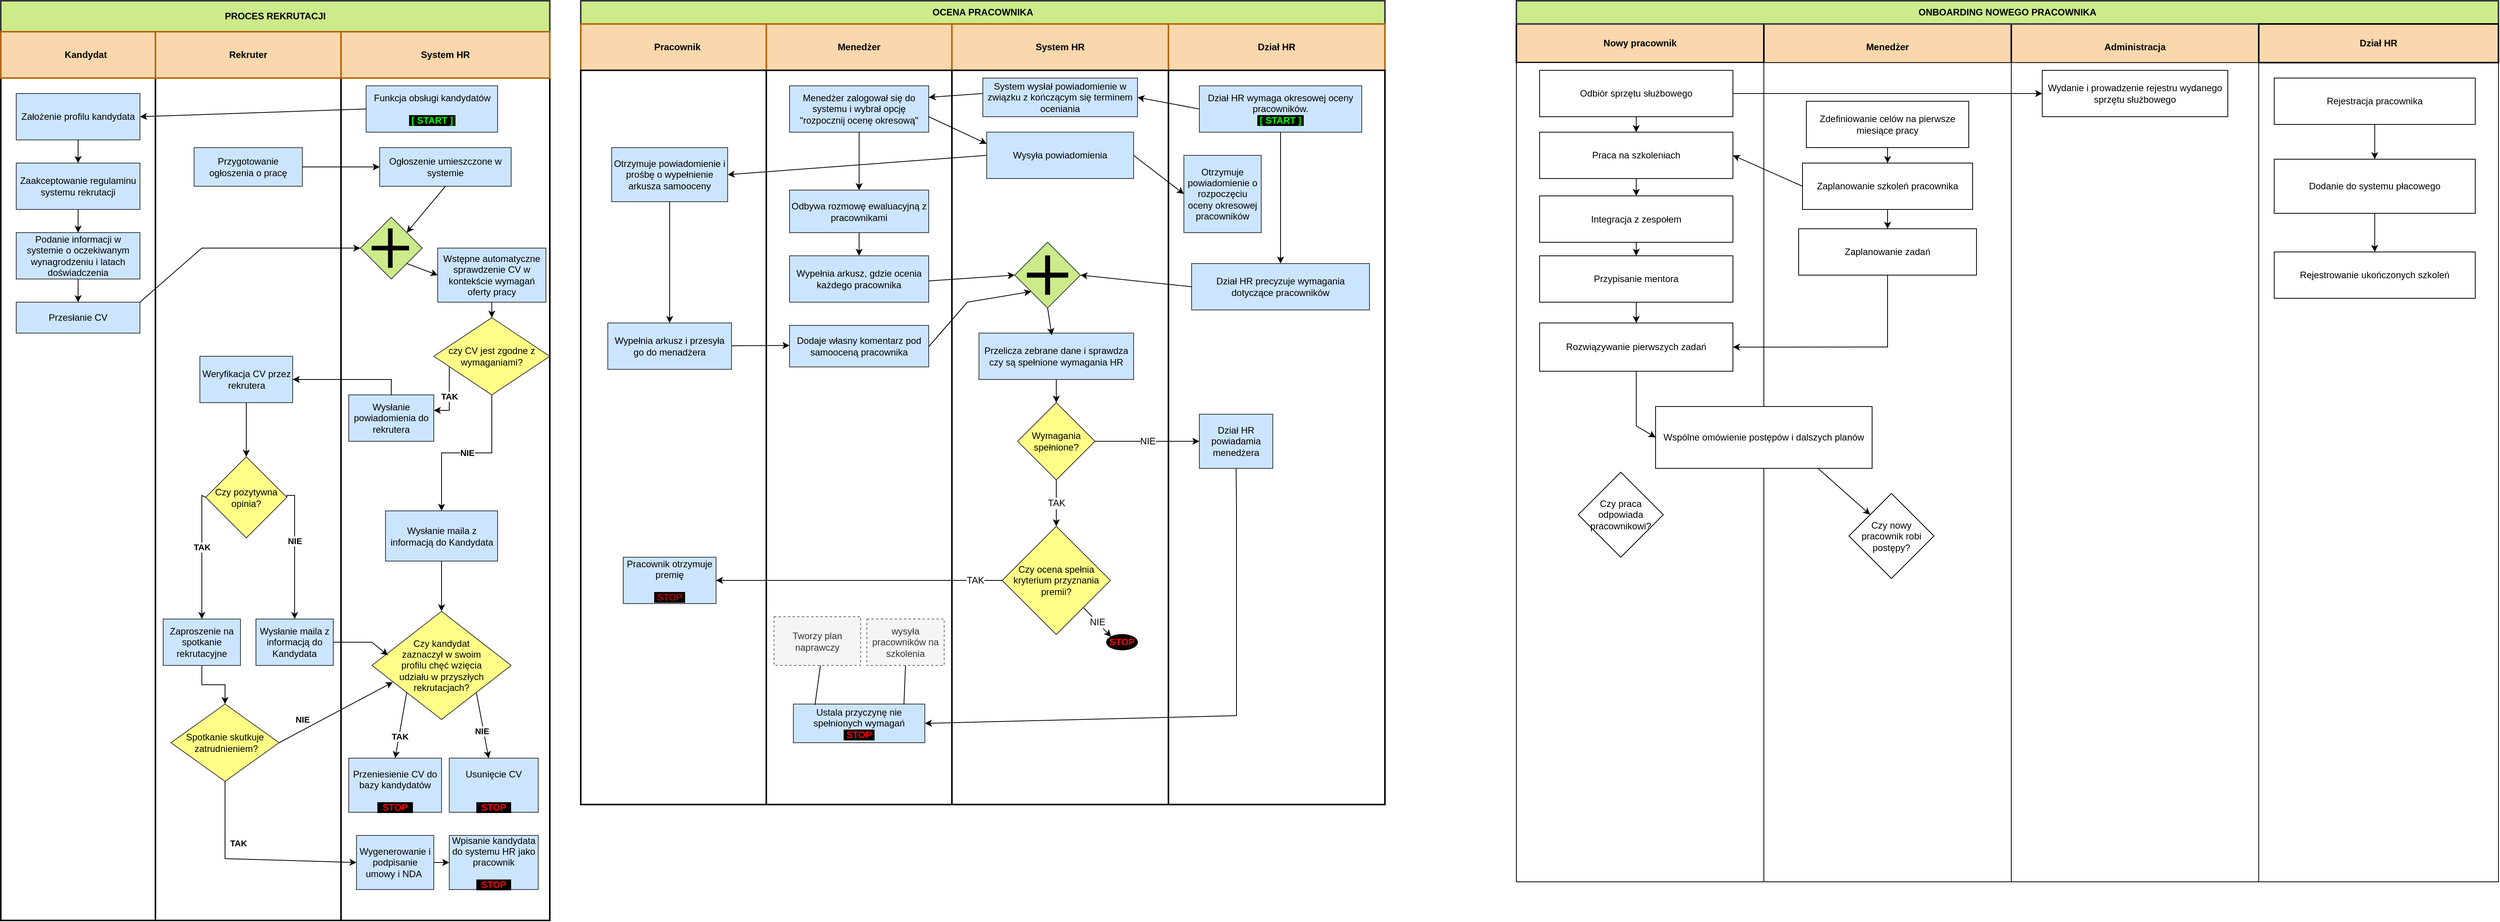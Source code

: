 <mxfile version="26.0.4">
  <diagram id="prtHgNgQTEPvFCAcTncT" name="Page-1">
    <mxGraphModel dx="1453" dy="813" grid="1" gridSize="10" guides="1" tooltips="1" connect="1" arrows="1" fold="1" page="1" pageScale="1" pageWidth="3300" pageHeight="2339" math="0" shadow="0">
      <root>
        <mxCell id="0" />
        <mxCell id="1" parent="0" />
        <mxCell id="icHruYLdTanhfY2WVvGW-3" value="" style="rounded=0;whiteSpace=wrap;html=1;strokeWidth=2;" vertex="1" parent="1">
          <mxGeometry x="40" y="100" width="200" height="1150" as="geometry" />
        </mxCell>
        <mxCell id="icHruYLdTanhfY2WVvGW-4" value="" style="rounded=0;whiteSpace=wrap;html=1;strokeWidth=2;" vertex="1" parent="1">
          <mxGeometry x="240" y="95" width="250" height="1155" as="geometry" />
        </mxCell>
        <mxCell id="icHruYLdTanhfY2WVvGW-5" value="" style="rounded=0;whiteSpace=wrap;html=1;fontStyle=1;fontSize=12;strokeWidth=2;" vertex="1" parent="1">
          <mxGeometry x="480" y="100" width="270" height="1150" as="geometry" />
        </mxCell>
        <mxCell id="icHruYLdTanhfY2WVvGW-6" value="PROCES REKRUTACJI" style="rounded=0;whiteSpace=wrap;html=1;align=center;fillColor=#cdeb8b;strokeColor=#36393d;fontStyle=1;strokeWidth=2;" vertex="1" parent="1">
          <mxGeometry x="40" y="60" width="710" height="40" as="geometry" />
        </mxCell>
        <mxCell id="icHruYLdTanhfY2WVvGW-7" value="Kandydat" style="rounded=0;whiteSpace=wrap;html=1;fillColor=#fad7ac;strokeColor=#b46504;fontStyle=1;strokeWidth=2;" vertex="1" parent="1">
          <mxGeometry x="40" y="100" width="220" height="60" as="geometry" />
        </mxCell>
        <mxCell id="icHruYLdTanhfY2WVvGW-8" value="Rekruter" style="rounded=0;whiteSpace=wrap;html=1;fillColor=#fad7ac;strokeColor=#b46504;fontStyle=1;strokeWidth=2;" vertex="1" parent="1">
          <mxGeometry x="240" y="100" width="240" height="60" as="geometry" />
        </mxCell>
        <mxCell id="icHruYLdTanhfY2WVvGW-9" value="System HR" style="rounded=0;whiteSpace=wrap;html=1;fillColor=#fad7ac;strokeColor=#b46504;fontStyle=1;strokeWidth=2;" vertex="1" parent="1">
          <mxGeometry x="480" y="100" width="270" height="60" as="geometry" />
        </mxCell>
        <mxCell id="icHruYLdTanhfY2WVvGW-13" value="Przesłanie CV" style="rounded=0;whiteSpace=wrap;html=1;fillColor=#cce5ff;strokeColor=#36393d;" vertex="1" parent="1">
          <mxGeometry x="60" y="450" width="160" height="40" as="geometry" />
        </mxCell>
        <mxCell id="icHruYLdTanhfY2WVvGW-14" value="Przygotowanie ogłoszenia o pracę" style="rounded=0;whiteSpace=wrap;html=1;fillColor=#cce5ff;strokeColor=#36393d;" vertex="1" parent="1">
          <mxGeometry x="290" y="250" width="140" height="50" as="geometry" />
        </mxCell>
        <mxCell id="icHruYLdTanhfY2WVvGW-25" value="" style="edgeStyle=orthogonalEdgeStyle;rounded=0;orthogonalLoop=1;jettySize=auto;html=1;" edge="1" parent="1" source="icHruYLdTanhfY2WVvGW-15" target="icHruYLdTanhfY2WVvGW-24">
          <mxGeometry relative="1" as="geometry" />
        </mxCell>
        <mxCell id="icHruYLdTanhfY2WVvGW-15" value="Wstępne automatyczne sprawdzenie CV w kontekście wymagań oferty pracy" style="rounded=0;whiteSpace=wrap;html=1;fillColor=#cce5ff;strokeColor=#36393d;" vertex="1" parent="1">
          <mxGeometry x="605" y="380" width="140" height="70" as="geometry" />
        </mxCell>
        <mxCell id="icHruYLdTanhfY2WVvGW-16" value="Ogłoszenie umieszczone w systemie" style="rounded=0;whiteSpace=wrap;html=1;fillColor=#cce5ff;strokeColor=#36393d;" vertex="1" parent="1">
          <mxGeometry x="530" y="250" width="170" height="50" as="geometry" />
        </mxCell>
        <mxCell id="icHruYLdTanhfY2WVvGW-42" value="NIE" style="edgeStyle=orthogonalEdgeStyle;rounded=0;orthogonalLoop=1;jettySize=auto;html=1;fontStyle=1" edge="1" parent="1" source="icHruYLdTanhfY2WVvGW-24" target="icHruYLdTanhfY2WVvGW-41">
          <mxGeometry relative="1" as="geometry" />
        </mxCell>
        <mxCell id="icHruYLdTanhfY2WVvGW-77" value="TAK" style="edgeStyle=orthogonalEdgeStyle;rounded=0;orthogonalLoop=1;jettySize=auto;html=1;fontStyle=1" edge="1" parent="1" source="icHruYLdTanhfY2WVvGW-24" target="icHruYLdTanhfY2WVvGW-76">
          <mxGeometry relative="1" as="geometry">
            <Array as="points">
              <mxPoint x="620" y="525" />
              <mxPoint x="620" y="590" />
            </Array>
          </mxGeometry>
        </mxCell>
        <mxCell id="icHruYLdTanhfY2WVvGW-24" value="czy CV jest zgodne z wymaganiami?" style="rhombus;whiteSpace=wrap;html=1;fillColor=#ffff88;strokeColor=#36393d;" vertex="1" parent="1">
          <mxGeometry x="600" y="470" width="150" height="100" as="geometry" />
        </mxCell>
        <mxCell id="icHruYLdTanhfY2WVvGW-128" value="" style="edgeStyle=orthogonalEdgeStyle;rounded=0;orthogonalLoop=1;jettySize=auto;html=1;" edge="1" parent="1" source="icHruYLdTanhfY2WVvGW-37" target="icHruYLdTanhfY2WVvGW-43">
          <mxGeometry relative="1" as="geometry" />
        </mxCell>
        <mxCell id="icHruYLdTanhfY2WVvGW-37" value="Weryfikacja CV przez rekrutera" style="rounded=0;whiteSpace=wrap;html=1;fillColor=#cce5ff;strokeColor=#36393d;" vertex="1" parent="1">
          <mxGeometry x="297.5" y="520" width="120" height="60" as="geometry" />
        </mxCell>
        <mxCell id="icHruYLdTanhfY2WVvGW-91" value="" style="edgeStyle=orthogonalEdgeStyle;rounded=0;orthogonalLoop=1;jettySize=auto;html=1;" edge="1" parent="1" source="icHruYLdTanhfY2WVvGW-41" target="icHruYLdTanhfY2WVvGW-80">
          <mxGeometry relative="1" as="geometry" />
        </mxCell>
        <mxCell id="icHruYLdTanhfY2WVvGW-41" value="&lt;div&gt;&lt;span style=&quot;background-color: transparent; color: light-dark(rgb(0, 0, 0), rgb(255, 255, 255));&quot;&gt;Wysłanie maila&amp;nbsp;&lt;/span&gt;&lt;span style=&quot;background-color: transparent; color: light-dark(rgb(0, 0, 0), rgb(255, 255, 255));&quot;&gt;z informacją&amp;nbsp;&lt;/span&gt;&lt;span style=&quot;background-color: transparent; color: light-dark(rgb(0, 0, 0), rgb(255, 255, 255));&quot;&gt;do Kandydata&lt;/span&gt;&lt;/div&gt;" style="whiteSpace=wrap;html=1;fillColor=#cce5ff;strokeColor=#36393d;" vertex="1" parent="1">
          <mxGeometry x="537.5" y="720" width="145" height="65" as="geometry" />
        </mxCell>
        <mxCell id="icHruYLdTanhfY2WVvGW-47" value="NIE" style="edgeStyle=orthogonalEdgeStyle;rounded=0;orthogonalLoop=1;jettySize=auto;html=1;entryX=0.5;entryY=0;entryDx=0;entryDy=0;exitX=1;exitY=0.5;exitDx=0;exitDy=0;fontStyle=1" edge="1" parent="1" source="icHruYLdTanhfY2WVvGW-43" target="icHruYLdTanhfY2WVvGW-45">
          <mxGeometry x="-0.174" relative="1" as="geometry">
            <mxPoint x="410" y="550.075" as="sourcePoint" />
            <mxPoint x="445" y="772.53" as="targetPoint" />
            <Array as="points">
              <mxPoint x="410" y="700" />
              <mxPoint x="420" y="700" />
            </Array>
            <mxPoint as="offset" />
          </mxGeometry>
        </mxCell>
        <mxCell id="icHruYLdTanhfY2WVvGW-43" value="Czy pozytywna opinia?" style="rhombus;whiteSpace=wrap;html=1;rounded=0;fillColor=#ffff88;strokeColor=#36393d;" vertex="1" parent="1">
          <mxGeometry x="305" y="650" width="105" height="105" as="geometry" />
        </mxCell>
        <mxCell id="icHruYLdTanhfY2WVvGW-45" value="Wysłanie maila z informacją do Kandydata" style="whiteSpace=wrap;html=1;rounded=0;fillColor=#cce5ff;strokeColor=#36393d;" vertex="1" parent="1">
          <mxGeometry x="370" y="860" width="100" height="60" as="geometry" />
        </mxCell>
        <mxCell id="icHruYLdTanhfY2WVvGW-194" value="" style="edgeStyle=orthogonalEdgeStyle;rounded=0;orthogonalLoop=1;jettySize=auto;html=1;" edge="1" parent="1" source="icHruYLdTanhfY2WVvGW-51" target="icHruYLdTanhfY2WVvGW-193">
          <mxGeometry relative="1" as="geometry" />
        </mxCell>
        <mxCell id="icHruYLdTanhfY2WVvGW-51" value="Zaproszenie na spotkanie rekrutacyjne" style="rounded=0;whiteSpace=wrap;html=1;fillColor=#cce5ff;strokeColor=#36393d;" vertex="1" parent="1">
          <mxGeometry x="250" y="860" width="100" height="60" as="geometry" />
        </mxCell>
        <mxCell id="icHruYLdTanhfY2WVvGW-55" value="TAK" style="endArrow=classic;html=1;rounded=0;exitX=0;exitY=0.5;exitDx=0;exitDy=0;entryX=0.5;entryY=0;entryDx=0;entryDy=0;fontStyle=1" edge="1" parent="1" source="icHruYLdTanhfY2WVvGW-43" target="icHruYLdTanhfY2WVvGW-51">
          <mxGeometry x="-0.116" width="50" height="50" relative="1" as="geometry">
            <mxPoint x="260" y="690" as="sourcePoint" />
            <mxPoint x="310" y="640" as="targetPoint" />
            <Array as="points">
              <mxPoint x="300" y="700" />
            </Array>
            <mxPoint as="offset" />
          </mxGeometry>
        </mxCell>
        <mxCell id="icHruYLdTanhfY2WVvGW-68" value="" style="edgeStyle=orthogonalEdgeStyle;rounded=0;orthogonalLoop=1;jettySize=auto;html=1;" edge="1" parent="1" source="icHruYLdTanhfY2WVvGW-56" target="icHruYLdTanhfY2WVvGW-58">
          <mxGeometry relative="1" as="geometry" />
        </mxCell>
        <mxCell id="icHruYLdTanhfY2WVvGW-56" value="Zaakceptowanie regulaminu systemu rekrutacji" style="rounded=0;whiteSpace=wrap;html=1;fillColor=#cce5ff;strokeColor=#36393d;" vertex="1" parent="1">
          <mxGeometry x="60" y="270" width="160" height="60" as="geometry" />
        </mxCell>
        <mxCell id="icHruYLdTanhfY2WVvGW-69" value="" style="edgeStyle=orthogonalEdgeStyle;rounded=0;orthogonalLoop=1;jettySize=auto;html=1;" edge="1" parent="1" source="icHruYLdTanhfY2WVvGW-58" target="icHruYLdTanhfY2WVvGW-13">
          <mxGeometry relative="1" as="geometry" />
        </mxCell>
        <mxCell id="icHruYLdTanhfY2WVvGW-58" value="Podanie informacji w systemie o oczekiwanym wynagrodzeniu i latach doświadczenia" style="rounded=0;whiteSpace=wrap;html=1;fillColor=#cce5ff;strokeColor=#36393d;" vertex="1" parent="1">
          <mxGeometry x="60" y="360" width="160" height="60" as="geometry" />
        </mxCell>
        <mxCell id="icHruYLdTanhfY2WVvGW-59" value="Założenie profilu kandydata" style="rounded=0;whiteSpace=wrap;html=1;fillColor=#cce5ff;strokeColor=#36393d;" vertex="1" parent="1">
          <mxGeometry x="60" y="180" width="160" height="60" as="geometry" />
        </mxCell>
        <mxCell id="icHruYLdTanhfY2WVvGW-60" value="Funkcja obsługi kandydatów&lt;br&gt;&lt;br&gt;&lt;font style=&quot;color: rgb(0, 255, 0); background-color: rgb(0, 0, 0);&quot;&gt;&lt;b&gt;&amp;nbsp;[ START ]&amp;nbsp;&lt;/b&gt;&lt;/font&gt;" style="rounded=0;whiteSpace=wrap;html=1;fillColor=#cce5ff;strokeColor=#36393d;" vertex="1" parent="1">
          <mxGeometry x="512.5" y="170" width="170" height="60" as="geometry" />
        </mxCell>
        <mxCell id="icHruYLdTanhfY2WVvGW-63" value="" style="endArrow=classic;html=1;rounded=0;entryX=1;entryY=0.5;entryDx=0;entryDy=0;exitX=0;exitY=0.5;exitDx=0;exitDy=0;" edge="1" parent="1" source="icHruYLdTanhfY2WVvGW-60" target="icHruYLdTanhfY2WVvGW-59">
          <mxGeometry width="50" height="50" relative="1" as="geometry">
            <mxPoint x="520" y="210" as="sourcePoint" />
            <mxPoint x="580" y="160" as="targetPoint" />
          </mxGeometry>
        </mxCell>
        <mxCell id="icHruYLdTanhfY2WVvGW-65" value="" style="endArrow=classic;html=1;rounded=0;entryX=0.5;entryY=0;entryDx=0;entryDy=0;exitX=0.5;exitY=1;exitDx=0;exitDy=0;" edge="1" parent="1" source="icHruYLdTanhfY2WVvGW-59" target="icHruYLdTanhfY2WVvGW-56">
          <mxGeometry width="50" height="50" relative="1" as="geometry">
            <mxPoint x="160" y="240" as="sourcePoint" />
            <mxPoint x="210" y="190" as="targetPoint" />
          </mxGeometry>
        </mxCell>
        <mxCell id="icHruYLdTanhfY2WVvGW-74" value="" style="endArrow=classic;html=1;rounded=0;entryX=0;entryY=0.5;entryDx=0;entryDy=0;exitX=1;exitY=0.5;exitDx=0;exitDy=0;" edge="1" parent="1" source="icHruYLdTanhfY2WVvGW-14" target="icHruYLdTanhfY2WVvGW-16">
          <mxGeometry width="50" height="50" relative="1" as="geometry">
            <mxPoint x="430" y="290" as="sourcePoint" />
            <mxPoint x="480" y="240" as="targetPoint" />
          </mxGeometry>
        </mxCell>
        <mxCell id="icHruYLdTanhfY2WVvGW-76" value="Wysłanie powiadomienia do rekrutera" style="rounded=0;whiteSpace=wrap;html=1;fillColor=#cce5ff;strokeColor=#36393d;" vertex="1" parent="1">
          <mxGeometry x="490" y="570" width="110" height="60" as="geometry" />
        </mxCell>
        <mxCell id="icHruYLdTanhfY2WVvGW-78" value="" style="endArrow=classic;html=1;rounded=0;entryX=1;entryY=0.5;entryDx=0;entryDy=0;exitX=0.5;exitY=0;exitDx=0;exitDy=0;" edge="1" parent="1" source="icHruYLdTanhfY2WVvGW-76" target="icHruYLdTanhfY2WVvGW-37">
          <mxGeometry width="50" height="50" relative="1" as="geometry">
            <mxPoint x="540" y="542.5" as="sourcePoint" />
            <mxPoint x="590" y="492.5" as="targetPoint" />
            <Array as="points">
              <mxPoint x="545" y="550" />
            </Array>
          </mxGeometry>
        </mxCell>
        <mxCell id="icHruYLdTanhfY2WVvGW-80" value="Czy kandydat &lt;br&gt;zaznaczył w swoim &lt;br&gt;profilu chęć wzięcia &lt;br&gt;udziału w przyszłych rekrutacjach?" style="rhombus;whiteSpace=wrap;html=1;fillColor=#ffff88;strokeColor=#36393d;" vertex="1" parent="1">
          <mxGeometry x="520" y="850" width="180" height="140" as="geometry" />
        </mxCell>
        <mxCell id="icHruYLdTanhfY2WVvGW-92" value="&lt;div&gt;&lt;br&gt;&lt;/div&gt;Usunięcie CV&lt;br&gt;&lt;br&gt;&lt;br&gt;&lt;span style=&quot;background-color: rgb(0, 0, 0);&quot;&gt;&lt;font style=&quot;color: rgb(255, 0, 0);&quot;&gt;&lt;b&gt;&amp;nbsp;&amp;nbsp;&lt;font&gt;STOP&amp;nbsp;&lt;/font&gt;&amp;nbsp;&lt;/b&gt;&lt;/font&gt;&lt;/span&gt;" style="rounded=0;whiteSpace=wrap;html=1;fillColor=#cce5ff;strokeColor=#36393d;" vertex="1" parent="1">
          <mxGeometry x="620" y="1040" width="115" height="70" as="geometry" />
        </mxCell>
        <mxCell id="icHruYLdTanhfY2WVvGW-93" value="&lt;br&gt;Przeniesienie CV do bazy kandydatów&lt;br&gt;&lt;br&gt;&lt;span style=&quot;background-color: rgb(0, 0, 0);&quot;&gt;&lt;font style=&quot;color: rgb(255, 0, 0);&quot;&gt;&lt;b&gt;&amp;nbsp;&amp;nbsp;&lt;/b&gt;&lt;font style=&quot;color: rgb(255, 0, 0);&quot;&gt;&lt;b&gt;STOP&amp;nbsp;&amp;nbsp;&lt;/b&gt;&lt;/font&gt;&lt;/font&gt;&lt;/span&gt;" style="rounded=0;whiteSpace=wrap;html=1;fillColor=#cce5ff;strokeColor=#36393d;" vertex="1" parent="1">
          <mxGeometry x="490" y="1040" width="120" height="70" as="geometry" />
        </mxCell>
        <mxCell id="icHruYLdTanhfY2WVvGW-96" value="" style="endArrow=classic;html=1;rounded=0;entryX=0.5;entryY=0;entryDx=0;entryDy=0;exitX=0;exitY=1;exitDx=0;exitDy=0;" edge="1" parent="1" source="icHruYLdTanhfY2WVvGW-80" target="icHruYLdTanhfY2WVvGW-93">
          <mxGeometry width="50" height="50" relative="1" as="geometry">
            <mxPoint x="560" y="840" as="sourcePoint" />
            <mxPoint x="610" y="790" as="targetPoint" />
            <Array as="points" />
          </mxGeometry>
        </mxCell>
        <mxCell id="icHruYLdTanhfY2WVvGW-99" value="TAK" style="edgeLabel;html=1;align=center;verticalAlign=middle;resizable=0;points=[];fontStyle=1" vertex="1" connectable="0" parent="icHruYLdTanhfY2WVvGW-96">
          <mxGeometry x="0.317" y="1" relative="1" as="geometry">
            <mxPoint as="offset" />
          </mxGeometry>
        </mxCell>
        <mxCell id="icHruYLdTanhfY2WVvGW-97" value="" style="endArrow=classic;html=1;rounded=0;exitX=1;exitY=1;exitDx=0;exitDy=0;" edge="1" parent="1" source="icHruYLdTanhfY2WVvGW-80" target="icHruYLdTanhfY2WVvGW-92">
          <mxGeometry width="50" height="50" relative="1" as="geometry">
            <mxPoint x="630" y="940" as="sourcePoint" />
            <mxPoint x="680" y="890" as="targetPoint" />
          </mxGeometry>
        </mxCell>
        <mxCell id="icHruYLdTanhfY2WVvGW-98" value="NIE" style="edgeLabel;html=1;align=center;verticalAlign=middle;resizable=0;points=[];fontStyle=1" vertex="1" connectable="0" parent="icHruYLdTanhfY2WVvGW-97">
          <mxGeometry x="-0.04" y="-1" relative="1" as="geometry">
            <mxPoint y="9" as="offset" />
          </mxGeometry>
        </mxCell>
        <mxCell id="icHruYLdTanhfY2WVvGW-101" value="" style="rhombus;whiteSpace=wrap;html=1;fillColor=#cdeb8b;strokeColor=#36393d;" vertex="1" parent="1">
          <mxGeometry x="505" y="340" width="80" height="80" as="geometry" />
        </mxCell>
        <mxCell id="icHruYLdTanhfY2WVvGW-102" value="" style="shape=cross;whiteSpace=wrap;html=1;shadow=0;gradientColor=none;fillColor=#000000;size=0.104;" vertex="1" parent="1">
          <mxGeometry x="520" y="355" width="47.5" height="50" as="geometry" />
        </mxCell>
        <mxCell id="icHruYLdTanhfY2WVvGW-105" value="" style="endArrow=classic;html=1;rounded=0;entryX=0;entryY=0.5;entryDx=0;entryDy=0;" edge="1" parent="1" target="icHruYLdTanhfY2WVvGW-101">
          <mxGeometry width="50" height="50" relative="1" as="geometry">
            <mxPoint x="220" y="450" as="sourcePoint" />
            <mxPoint x="270" y="400" as="targetPoint" />
            <Array as="points">
              <mxPoint x="300" y="380" />
            </Array>
          </mxGeometry>
        </mxCell>
        <mxCell id="icHruYLdTanhfY2WVvGW-106" value="" style="endArrow=classic;html=1;rounded=0;entryX=1;entryY=0;entryDx=0;entryDy=0;exitX=0.5;exitY=1;exitDx=0;exitDy=0;" edge="1" parent="1" source="icHruYLdTanhfY2WVvGW-16" target="icHruYLdTanhfY2WVvGW-101">
          <mxGeometry width="50" height="50" relative="1" as="geometry">
            <mxPoint x="600" y="310" as="sourcePoint" />
            <mxPoint x="650" y="260" as="targetPoint" />
          </mxGeometry>
        </mxCell>
        <mxCell id="icHruYLdTanhfY2WVvGW-108" value="" style="endArrow=classic;html=1;rounded=0;entryX=0;entryY=0.5;entryDx=0;entryDy=0;exitX=1;exitY=1;exitDx=0;exitDy=0;" edge="1" parent="1" source="icHruYLdTanhfY2WVvGW-101" target="icHruYLdTanhfY2WVvGW-15">
          <mxGeometry width="50" height="50" relative="1" as="geometry">
            <mxPoint x="555" y="395" as="sourcePoint" />
            <mxPoint x="605" y="345" as="targetPoint" />
          </mxGeometry>
        </mxCell>
        <mxCell id="icHruYLdTanhfY2WVvGW-129" value="" style="endArrow=classic;html=1;rounded=0;entryX=0.115;entryY=0.407;entryDx=0;entryDy=0;entryPerimeter=0;" edge="1" parent="1" target="icHruYLdTanhfY2WVvGW-80">
          <mxGeometry width="50" height="50" relative="1" as="geometry">
            <mxPoint x="470" y="890" as="sourcePoint" />
            <mxPoint x="520" y="840" as="targetPoint" />
            <Array as="points">
              <mxPoint x="520" y="890" />
            </Array>
          </mxGeometry>
        </mxCell>
        <mxCell id="icHruYLdTanhfY2WVvGW-130" value="OCENA PRACOWNIKA" style="rounded=0;whiteSpace=wrap;html=1;fillColor=#cdeb8b;strokeColor=#36393d;fontStyle=1;strokeWidth=2;" vertex="1" parent="1">
          <mxGeometry x="790" y="60" width="1040" height="30" as="geometry" />
        </mxCell>
        <mxCell id="icHruYLdTanhfY2WVvGW-131" value="Pracownik" style="rounded=0;whiteSpace=wrap;html=1;fillColor=#fad7ac;strokeColor=#b46504;fontStyle=1;strokeWidth=2;" vertex="1" parent="1">
          <mxGeometry x="790" y="90" width="250" height="60" as="geometry" />
        </mxCell>
        <mxCell id="icHruYLdTanhfY2WVvGW-132" value="Menedżer" style="rounded=0;whiteSpace=wrap;html=1;fillColor=#fad7ac;strokeColor=#b46504;fontStyle=1;strokeWidth=2;" vertex="1" parent="1">
          <mxGeometry x="1030" y="90" width="240" height="60" as="geometry" />
        </mxCell>
        <mxCell id="icHruYLdTanhfY2WVvGW-133" value="System HR" style="rounded=0;whiteSpace=wrap;html=1;fillColor=#fad7ac;strokeColor=#b46504;fontStyle=1;strokeWidth=2;" vertex="1" parent="1">
          <mxGeometry x="1270" y="90" width="280" height="60" as="geometry" />
        </mxCell>
        <mxCell id="icHruYLdTanhfY2WVvGW-135" value="Dział HR" style="rounded=0;whiteSpace=wrap;html=1;fillColor=#fad7ac;strokeColor=#b46504;fontStyle=1;strokeWidth=2;" vertex="1" parent="1">
          <mxGeometry x="1550" y="90" width="280" height="60" as="geometry" />
        </mxCell>
        <mxCell id="icHruYLdTanhfY2WVvGW-136" value="" style="rounded=0;whiteSpace=wrap;html=1;strokeWidth=2;" vertex="1" parent="1">
          <mxGeometry x="790" y="150" width="240" height="950" as="geometry" />
        </mxCell>
        <mxCell id="icHruYLdTanhfY2WVvGW-137" value="" style="rounded=0;whiteSpace=wrap;html=1;strokeWidth=2;" vertex="1" parent="1">
          <mxGeometry x="1030" y="150" width="240" height="950" as="geometry" />
        </mxCell>
        <mxCell id="icHruYLdTanhfY2WVvGW-138" value="" style="rounded=0;whiteSpace=wrap;html=1;strokeWidth=2;" vertex="1" parent="1">
          <mxGeometry x="1270" y="150" width="280" height="950" as="geometry" />
        </mxCell>
        <mxCell id="icHruYLdTanhfY2WVvGW-140" value="" style="rounded=0;whiteSpace=wrap;html=1;strokeWidth=2;" vertex="1" parent="1">
          <mxGeometry x="1550" y="150" width="280" height="950" as="geometry" />
        </mxCell>
        <mxCell id="icHruYLdTanhfY2WVvGW-180" value="" style="edgeStyle=orthogonalEdgeStyle;rounded=0;orthogonalLoop=1;jettySize=auto;html=1;" edge="1" parent="1" source="icHruYLdTanhfY2WVvGW-142" target="icHruYLdTanhfY2WVvGW-179">
          <mxGeometry relative="1" as="geometry" />
        </mxCell>
        <mxCell id="icHruYLdTanhfY2WVvGW-142" value="Menedżer zalogował się do systemu i wybrał opcję &quot;rozpocznij ocenę okresową&quot;" style="rounded=0;whiteSpace=wrap;html=1;fillColor=#cce5ff;strokeColor=#36393d;" vertex="1" parent="1">
          <mxGeometry x="1060" y="170" width="180" height="60" as="geometry" />
        </mxCell>
        <mxCell id="icHruYLdTanhfY2WVvGW-143" value="Wysyła powiadomienia" style="rounded=0;whiteSpace=wrap;html=1;fillColor=#cce5ff;strokeColor=#36393d;" vertex="1" parent="1">
          <mxGeometry x="1315" y="230" width="190" height="60" as="geometry" />
        </mxCell>
        <mxCell id="icHruYLdTanhfY2WVvGW-144" value="" style="endArrow=classic;html=1;rounded=0;entryX=0;entryY=0.25;entryDx=0;entryDy=0;exitX=1;exitY=0.5;exitDx=0;exitDy=0;" edge="1" parent="1" target="icHruYLdTanhfY2WVvGW-143">
          <mxGeometry width="50" height="50" relative="1" as="geometry">
            <mxPoint x="1240" y="210" as="sourcePoint" />
            <mxPoint x="1315" y="260" as="targetPoint" />
          </mxGeometry>
        </mxCell>
        <mxCell id="icHruYLdTanhfY2WVvGW-154" value="" style="edgeStyle=orthogonalEdgeStyle;rounded=0;orthogonalLoop=1;jettySize=auto;html=1;" edge="1" parent="1" source="icHruYLdTanhfY2WVvGW-146" target="icHruYLdTanhfY2WVvGW-153">
          <mxGeometry relative="1" as="geometry" />
        </mxCell>
        <mxCell id="icHruYLdTanhfY2WVvGW-146" value="Otrzymuje powiadomienie i prośbę o wypełnienie arkusza samooceny" style="rounded=0;whiteSpace=wrap;html=1;fillColor=#cce5ff;strokeColor=#36393d;" vertex="1" parent="1">
          <mxGeometry x="830" y="250" width="150" height="70" as="geometry" />
        </mxCell>
        <mxCell id="icHruYLdTanhfY2WVvGW-147" value="Dział HR wymaga okresowej oceny pracowników.&lt;br&gt;&lt;div&gt;&lt;b style=&quot;color: rgb(0, 255, 0); background-color: rgb(0, 0, 0);&quot;&gt;&amp;nbsp;[ START ]&amp;nbsp;&lt;/b&gt;&lt;/div&gt;" style="rounded=0;whiteSpace=wrap;html=1;fillColor=#cce5ff;strokeColor=#36393d;" vertex="1" parent="1">
          <mxGeometry x="1590" y="170" width="210" height="60" as="geometry" />
        </mxCell>
        <mxCell id="icHruYLdTanhfY2WVvGW-150" value="" style="endArrow=classic;html=1;rounded=0;entryX=0;entryY=0.5;entryDx=0;entryDy=0;exitX=1;exitY=0.5;exitDx=0;exitDy=0;" edge="1" parent="1" source="icHruYLdTanhfY2WVvGW-143" target="icHruYLdTanhfY2WVvGW-151">
          <mxGeometry width="50" height="50" relative="1" as="geometry">
            <mxPoint x="1505" y="260" as="sourcePoint" />
            <mxPoint x="1555" y="210" as="targetPoint" />
          </mxGeometry>
        </mxCell>
        <mxCell id="icHruYLdTanhfY2WVvGW-151" value="Otrzymuje powiadomienie o rozpoczęciu oceny okresowej pracowników" style="rounded=0;whiteSpace=wrap;html=1;fillColor=#cce5ff;strokeColor=#36393d;" vertex="1" parent="1">
          <mxGeometry x="1570" y="260" width="100" height="100" as="geometry" />
        </mxCell>
        <mxCell id="icHruYLdTanhfY2WVvGW-152" value="" style="endArrow=classic;html=1;rounded=0;entryX=1;entryY=0.5;entryDx=0;entryDy=0;" edge="1" parent="1" target="icHruYLdTanhfY2WVvGW-146">
          <mxGeometry width="50" height="50" relative="1" as="geometry">
            <mxPoint x="1315" y="260" as="sourcePoint" />
            <mxPoint x="1365" y="210" as="targetPoint" />
          </mxGeometry>
        </mxCell>
        <mxCell id="icHruYLdTanhfY2WVvGW-153" value="Wypełnia arkusz i przesyła go do menadżera" style="whiteSpace=wrap;html=1;rounded=0;fillColor=#cce5ff;strokeColor=#36393d;" vertex="1" parent="1">
          <mxGeometry x="825" y="476.88" width="160" height="60" as="geometry" />
        </mxCell>
        <mxCell id="icHruYLdTanhfY2WVvGW-187" value="" style="edgeStyle=orthogonalEdgeStyle;rounded=0;orthogonalLoop=1;jettySize=auto;html=1;" edge="1" parent="1" source="icHruYLdTanhfY2WVvGW-155" target="icHruYLdTanhfY2WVvGW-186">
          <mxGeometry relative="1" as="geometry" />
        </mxCell>
        <mxCell id="icHruYLdTanhfY2WVvGW-155" value="Przelicza zebrane dane i sprawdza czy są spełnione wymagania HR" style="rounded=0;whiteSpace=wrap;html=1;fillColor=#cce5ff;strokeColor=#36393d;" vertex="1" parent="1">
          <mxGeometry x="1305" y="490" width="200" height="60" as="geometry" />
        </mxCell>
        <mxCell id="icHruYLdTanhfY2WVvGW-157" value="Wypełnia arkusz, gdzie ocenia każdego pracownika" style="rounded=0;whiteSpace=wrap;html=1;fillColor=#cce5ff;strokeColor=#36393d;" vertex="1" parent="1">
          <mxGeometry x="1060" y="390" width="180" height="60" as="geometry" />
        </mxCell>
        <mxCell id="icHruYLdTanhfY2WVvGW-167" value="" style="endArrow=classic;html=1;rounded=0;entryX=0.5;entryY=0;entryDx=0;entryDy=0;exitX=0.5;exitY=1;exitDx=0;exitDy=0;" edge="1" parent="1" source="icHruYLdTanhfY2WVvGW-147" target="icHruYLdTanhfY2WVvGW-168">
          <mxGeometry width="50" height="50" relative="1" as="geometry">
            <mxPoint x="1690" y="230" as="sourcePoint" />
            <mxPoint x="1690" y="390" as="targetPoint" />
          </mxGeometry>
        </mxCell>
        <mxCell id="icHruYLdTanhfY2WVvGW-168" value="Dział HR precyzuje wymagania &lt;br&gt;dotyczące pracowników" style="rounded=0;whiteSpace=wrap;html=1;fillColor=#cce5ff;strokeColor=#36393d;" vertex="1" parent="1">
          <mxGeometry x="1580" y="400" width="230" height="60" as="geometry" />
        </mxCell>
        <mxCell id="icHruYLdTanhfY2WVvGW-171" value="Dodaje własny komentarz pod samooceną pracownika" style="rounded=0;whiteSpace=wrap;html=1;fillColor=#cce5ff;strokeColor=#36393d;" vertex="1" parent="1">
          <mxGeometry x="1060" y="480" width="180" height="53.76" as="geometry" />
        </mxCell>
        <mxCell id="icHruYLdTanhfY2WVvGW-172" value="" style="endArrow=classic;html=1;rounded=0;" edge="1" parent="1">
          <mxGeometry width="50" height="50" relative="1" as="geometry">
            <mxPoint x="985" y="506.35" as="sourcePoint" />
            <mxPoint x="1060" y="506" as="targetPoint" />
          </mxGeometry>
        </mxCell>
        <mxCell id="icHruYLdTanhfY2WVvGW-181" value="" style="edgeStyle=orthogonalEdgeStyle;rounded=0;orthogonalLoop=1;jettySize=auto;html=1;" edge="1" parent="1" source="icHruYLdTanhfY2WVvGW-179" target="icHruYLdTanhfY2WVvGW-157">
          <mxGeometry relative="1" as="geometry" />
        </mxCell>
        <mxCell id="icHruYLdTanhfY2WVvGW-179" value="Odbywa rozmowę ewaluacyjną z pracownikami" style="rounded=0;whiteSpace=wrap;html=1;fillColor=#cce5ff;strokeColor=#36393d;" vertex="1" parent="1">
          <mxGeometry x="1060" y="305" width="180" height="55" as="geometry" />
        </mxCell>
        <mxCell id="icHruYLdTanhfY2WVvGW-186" value="Wymagania spełnione?" style="rhombus;whiteSpace=wrap;html=1;rounded=0;fillColor=#ffff88;strokeColor=#36393d;" vertex="1" parent="1">
          <mxGeometry x="1355" y="580" width="100" height="100" as="geometry" />
        </mxCell>
        <mxCell id="icHruYLdTanhfY2WVvGW-188" value="Dział HR powiadamia menedżera" style="rounded=0;whiteSpace=wrap;html=1;fillColor=#cce5ff;strokeColor=#36393d;" vertex="1" parent="1">
          <mxGeometry x="1590" y="595" width="95" height="70" as="geometry" />
        </mxCell>
        <mxCell id="icHruYLdTanhfY2WVvGW-190" value="NIE" style="endArrow=classic;html=1;rounded=0;entryX=0;entryY=0.5;entryDx=0;entryDy=0;exitX=1;exitY=0.5;exitDx=0;exitDy=0;fontSize=12;" edge="1" parent="1" source="icHruYLdTanhfY2WVvGW-186" target="icHruYLdTanhfY2WVvGW-188">
          <mxGeometry width="50" height="50" relative="1" as="geometry">
            <mxPoint x="1455" y="610" as="sourcePoint" />
            <mxPoint x="1505" y="560" as="targetPoint" />
          </mxGeometry>
        </mxCell>
        <mxCell id="icHruYLdTanhfY2WVvGW-193" value="Spotkanie skutkuje&lt;br&gt;&amp;nbsp;zatrudnieniem?" style="rhombus;whiteSpace=wrap;html=1;rounded=0;fillColor=#ffff88;strokeColor=#36393d;" vertex="1" parent="1">
          <mxGeometry x="260" y="970" width="140" height="100" as="geometry" />
        </mxCell>
        <mxCell id="icHruYLdTanhfY2WVvGW-199" value="Wygenerowanie i podpisanie umowy i NDA&amp;nbsp;" style="whiteSpace=wrap;html=1;rounded=0;fillColor=#cce5ff;strokeColor=#36393d;" vertex="1" parent="1">
          <mxGeometry x="500" y="1140" width="100" height="70" as="geometry" />
        </mxCell>
        <mxCell id="icHruYLdTanhfY2WVvGW-202" value="" style="endArrow=classic;html=1;rounded=0;entryX=0;entryY=0.5;entryDx=0;entryDy=0;" edge="1" parent="1" target="icHruYLdTanhfY2WVvGW-199">
          <mxGeometry width="50" height="50" relative="1" as="geometry">
            <mxPoint x="330" y="1070" as="sourcePoint" />
            <mxPoint x="380" y="1020" as="targetPoint" />
            <Array as="points">
              <mxPoint x="330" y="1170" />
            </Array>
          </mxGeometry>
        </mxCell>
        <mxCell id="icHruYLdTanhfY2WVvGW-203" value="TAK" style="edgeLabel;html=1;align=center;verticalAlign=middle;resizable=0;points=[];fontStyle=1" vertex="1" connectable="0" parent="icHruYLdTanhfY2WVvGW-202">
          <mxGeometry x="0.248" y="2" relative="1" as="geometry">
            <mxPoint x="-52" y="-20" as="offset" />
          </mxGeometry>
        </mxCell>
        <mxCell id="icHruYLdTanhfY2WVvGW-205" value="" style="endArrow=classic;html=1;rounded=0;entryX=0.15;entryY=0.655;entryDx=0;entryDy=0;entryPerimeter=0;exitX=1;exitY=0.5;exitDx=0;exitDy=0;" edge="1" parent="1" source="icHruYLdTanhfY2WVvGW-193" target="icHruYLdTanhfY2WVvGW-80">
          <mxGeometry width="50" height="50" relative="1" as="geometry">
            <mxPoint x="377.86" y="1012.9" as="sourcePoint" />
            <mxPoint x="537.5" y="940.0" as="targetPoint" />
          </mxGeometry>
        </mxCell>
        <mxCell id="icHruYLdTanhfY2WVvGW-207" value="NIE" style="edgeLabel;html=1;align=center;verticalAlign=middle;resizable=0;points=[];fontStyle=1" vertex="1" connectable="0" parent="icHruYLdTanhfY2WVvGW-205">
          <mxGeometry x="-0.366" y="-1" relative="1" as="geometry">
            <mxPoint x="-17" y="-6" as="offset" />
          </mxGeometry>
        </mxCell>
        <mxCell id="icHruYLdTanhfY2WVvGW-209" value="" style="endArrow=classic;html=1;rounded=0;exitX=1;exitY=0.5;exitDx=0;exitDy=0;entryX=0;entryY=0.5;entryDx=0;entryDy=0;" edge="1" parent="1" source="icHruYLdTanhfY2WVvGW-199" target="icHruYLdTanhfY2WVvGW-210">
          <mxGeometry width="50" height="50" relative="1" as="geometry">
            <mxPoint x="620" y="1180" as="sourcePoint" />
            <mxPoint x="650" y="1180" as="targetPoint" />
          </mxGeometry>
        </mxCell>
        <mxCell id="icHruYLdTanhfY2WVvGW-210" value="Wpisanie kandydata do systemu HR jako pracownik&lt;br&gt;&lt;br&gt;&lt;font style=&quot;color: rgb(255, 0, 0); background-color: rgb(0, 0, 0);&quot;&gt;&amp;nbsp;&amp;nbsp;&lt;b&gt;STOP&amp;nbsp;&amp;nbsp;&lt;/b&gt;&lt;/font&gt;" style="rounded=0;whiteSpace=wrap;html=1;fillColor=#cce5ff;strokeColor=#36393d;" vertex="1" parent="1">
          <mxGeometry x="620" y="1140" width="115" height="70" as="geometry" />
        </mxCell>
        <mxCell id="icHruYLdTanhfY2WVvGW-215" value="" style="endArrow=classic;html=1;rounded=0;entryX=1;entryY=0.5;entryDx=0;entryDy=0;exitX=0.5;exitY=1;exitDx=0;exitDy=0;" edge="1" parent="1" source="icHruYLdTanhfY2WVvGW-188" target="icHruYLdTanhfY2WVvGW-213">
          <mxGeometry width="50" height="50" relative="1" as="geometry">
            <mxPoint x="1630" y="660" as="sourcePoint" />
            <mxPoint x="1680" y="595" as="targetPoint" />
            <Array as="points">
              <mxPoint x="1638" y="710" />
              <mxPoint x="1638" y="985" />
            </Array>
          </mxGeometry>
        </mxCell>
        <mxCell id="icHruYLdTanhfY2WVvGW-216" value="" style="rhombus;whiteSpace=wrap;html=1;fillColor=#cdeb8b;strokeColor=#36393d;" vertex="1" parent="1">
          <mxGeometry x="1351.25" y="372.5" width="85" height="85" as="geometry" />
        </mxCell>
        <mxCell id="icHruYLdTanhfY2WVvGW-217" value="" style="shape=cross;whiteSpace=wrap;html=1;size=0.109;fillColor=#000000;" vertex="1" parent="1">
          <mxGeometry x="1367.5" y="390" width="52.5" height="50" as="geometry" />
        </mxCell>
        <mxCell id="icHruYLdTanhfY2WVvGW-218" value="" style="endArrow=classic;html=1;rounded=0;entryX=0;entryY=1;entryDx=0;entryDy=0;" edge="1" parent="1" target="icHruYLdTanhfY2WVvGW-216">
          <mxGeometry width="50" height="50" relative="1" as="geometry">
            <mxPoint x="1240" y="507.5" as="sourcePoint" />
            <mxPoint x="1290" y="457.5" as="targetPoint" />
            <Array as="points">
              <mxPoint x="1290" y="450" />
            </Array>
          </mxGeometry>
        </mxCell>
        <mxCell id="icHruYLdTanhfY2WVvGW-219" value="" style="endArrow=classic;html=1;rounded=0;entryX=1;entryY=0.5;entryDx=0;entryDy=0;" edge="1" parent="1" target="icHruYLdTanhfY2WVvGW-216">
          <mxGeometry width="50" height="50" relative="1" as="geometry">
            <mxPoint x="1580" y="430" as="sourcePoint" />
            <mxPoint x="1630" y="380" as="targetPoint" />
          </mxGeometry>
        </mxCell>
        <mxCell id="icHruYLdTanhfY2WVvGW-221" value="" style="endArrow=classic;html=1;rounded=0;entryX=0;entryY=0.5;entryDx=0;entryDy=0;" edge="1" parent="1" target="icHruYLdTanhfY2WVvGW-216">
          <mxGeometry width="50" height="50" relative="1" as="geometry">
            <mxPoint x="1240" y="422.5" as="sourcePoint" />
            <mxPoint x="1290" y="372.5" as="targetPoint" />
          </mxGeometry>
        </mxCell>
        <mxCell id="icHruYLdTanhfY2WVvGW-222" value="" style="endArrow=classic;html=1;rounded=0;entryX=0.471;entryY=0.046;entryDx=0;entryDy=0;entryPerimeter=0;exitX=0.5;exitY=1;exitDx=0;exitDy=0;" edge="1" parent="1" source="icHruYLdTanhfY2WVvGW-216" target="icHruYLdTanhfY2WVvGW-155">
          <mxGeometry width="50" height="50" relative="1" as="geometry">
            <mxPoint x="1390" y="457.5" as="sourcePoint" />
            <mxPoint x="1440" y="407.5" as="targetPoint" />
          </mxGeometry>
        </mxCell>
        <mxCell id="icHruYLdTanhfY2WVvGW-225" value="Tworzy plan naprawczy" style="whiteSpace=wrap;html=1;rounded=0;dashed=1;fillColor=#f5f5f5;fontColor=#333333;strokeColor=#666666;" vertex="1" parent="1">
          <mxGeometry x="1040" y="857" width="112" height="63" as="geometry" />
        </mxCell>
        <mxCell id="icHruYLdTanhfY2WVvGW-230" value="wysyła pracowników na szkolenia" style="rounded=0;whiteSpace=wrap;html=1;dashed=1;fillColor=#f5f5f5;strokeColor=#666666;fontColor=#333333;" vertex="1" parent="1">
          <mxGeometry x="1160" y="860" width="100" height="60" as="geometry" />
        </mxCell>
        <mxCell id="icHruYLdTanhfY2WVvGW-213" value="Ustala przyczynę nie spełnionych wymagań&lt;br&gt;&lt;span style=&quot;background-color: rgb(0, 0, 0);&quot;&gt;&lt;font style=&quot;color: rgb(255, 0, 0);&quot;&gt;&amp;nbsp;&lt;b&gt;STOP&amp;nbsp;&lt;/b&gt;&lt;/font&gt;&lt;/span&gt;" style="whiteSpace=wrap;html=1;rounded=0;fillColor=#cce5ff;strokeColor=#36393d;" vertex="1" parent="1">
          <mxGeometry x="1065" y="970" width="170" height="50" as="geometry" />
        </mxCell>
        <mxCell id="icHruYLdTanhfY2WVvGW-237" value="TAK" style="endArrow=classic;html=1;rounded=0;exitX=0.5;exitY=1;exitDx=0;exitDy=0;fontSize=12;" edge="1" parent="1" source="icHruYLdTanhfY2WVvGW-186">
          <mxGeometry width="50" height="50" relative="1" as="geometry">
            <mxPoint x="1351.25" y="640" as="sourcePoint" />
            <mxPoint x="1405" y="740" as="targetPoint" />
            <mxPoint as="offset" />
          </mxGeometry>
        </mxCell>
        <mxCell id="icHruYLdTanhfY2WVvGW-238" value="Pracownik otrzymuje premię&lt;br&gt;&lt;br&gt;&lt;font style=&quot;background-color: rgb(0, 0, 0); color: rgb(255, 0, 0);&quot;&gt;&amp;nbsp;STOP&amp;nbsp;&lt;/font&gt;" style="rounded=0;whiteSpace=wrap;html=1;fillColor=#cce5ff;strokeColor=#36393d;" vertex="1" parent="1">
          <mxGeometry x="845" y="780" width="120" height="60" as="geometry" />
        </mxCell>
        <mxCell id="icHruYLdTanhfY2WVvGW-239" value="" style="endArrow=classic;html=1;rounded=0;entryX=1;entryY=0.5;entryDx=0;entryDy=0;exitX=0;exitY=0.5;exitDx=0;exitDy=0;" edge="1" parent="1" source="icHruYLdTanhfY2WVvGW-241" target="icHruYLdTanhfY2WVvGW-238">
          <mxGeometry width="50" height="50" relative="1" as="geometry">
            <mxPoint x="1330" y="770" as="sourcePoint" />
            <mxPoint x="1330" y="730" as="targetPoint" />
            <Array as="points">
              <mxPoint x="1310" y="810" />
            </Array>
          </mxGeometry>
        </mxCell>
        <mxCell id="icHruYLdTanhfY2WVvGW-240" value="TAK" style="edgeLabel;html=1;align=center;verticalAlign=middle;resizable=0;points=[];fontSize=12;" vertex="1" connectable="0" parent="icHruYLdTanhfY2WVvGW-239">
          <mxGeometry x="0.069" y="1" relative="1" as="geometry">
            <mxPoint x="163" y="-1" as="offset" />
          </mxGeometry>
        </mxCell>
        <mxCell id="icHruYLdTanhfY2WVvGW-241" value="Czy ocena spełnia kryterium przyznania premii?" style="rhombus;whiteSpace=wrap;html=1;align=center;fillColor=#ffff88;strokeColor=#36393d;" vertex="1" parent="1">
          <mxGeometry x="1335" y="740" width="140" height="140" as="geometry" />
        </mxCell>
        <mxCell id="icHruYLdTanhfY2WVvGW-243" value="&lt;font style=&quot;color: rgb(255, 0, 0); background-color: rgb(0, 0, 0);&quot;&gt;&lt;b&gt;STOP&lt;/b&gt;&lt;/font&gt;" style="ellipse;whiteSpace=wrap;html=1;fillColor=#000000;" vertex="1" parent="1">
          <mxGeometry x="1470" y="880" width="40" height="20" as="geometry" />
        </mxCell>
        <mxCell id="icHruYLdTanhfY2WVvGW-244" value="&lt;font&gt;NIE&lt;/font&gt;" style="endArrow=classic;html=1;rounded=0;entryX=0;entryY=0;entryDx=0;entryDy=0;exitX=1;exitY=1;exitDx=0;exitDy=0;fontSize=12;" edge="1" parent="1" source="icHruYLdTanhfY2WVvGW-241" target="icHruYLdTanhfY2WVvGW-243">
          <mxGeometry width="50" height="50" relative="1" as="geometry">
            <mxPoint x="1320" y="800" as="sourcePoint" />
            <mxPoint x="1370" y="750" as="targetPoint" />
          </mxGeometry>
        </mxCell>
        <mxCell id="icHruYLdTanhfY2WVvGW-259" value="" style="edgeStyle=orthogonalEdgeStyle;rounded=0;orthogonalLoop=1;jettySize=auto;html=1;" edge="1" parent="1" source="icHruYLdTanhfY2WVvGW-246" target="icHruYLdTanhfY2WVvGW-254">
          <mxGeometry relative="1" as="geometry" />
        </mxCell>
        <mxCell id="icHruYLdTanhfY2WVvGW-246" value="Nowy pracownik" style="rounded=0;whiteSpace=wrap;html=1;fillColor=#fad7ac;strokeColor=default;strokeWidth=2;fontStyle=1;gradientColor=none;" vertex="1" parent="1">
          <mxGeometry x="2000" y="90" width="320" height="50" as="geometry" />
        </mxCell>
        <mxCell id="icHruYLdTanhfY2WVvGW-247" value="System wysłał powiadomienie w związku z kończącym się terminem oceniania" style="rounded=0;whiteSpace=wrap;html=1;fillColor=#cce5ff;strokeColor=#36393d;" vertex="1" parent="1">
          <mxGeometry x="1310" y="160" width="200" height="50" as="geometry" />
        </mxCell>
        <mxCell id="icHruYLdTanhfY2WVvGW-249" value="" style="endArrow=classic;html=1;rounded=0;entryX=1;entryY=0.5;entryDx=0;entryDy=0;" edge="1" parent="1" target="icHruYLdTanhfY2WVvGW-247">
          <mxGeometry width="50" height="50" relative="1" as="geometry">
            <mxPoint x="1590" y="200" as="sourcePoint" />
            <mxPoint x="1640" y="150" as="targetPoint" />
          </mxGeometry>
        </mxCell>
        <mxCell id="icHruYLdTanhfY2WVvGW-250" value="" style="endArrow=classic;html=1;rounded=0;entryX=1;entryY=0.25;entryDx=0;entryDy=0;" edge="1" parent="1" target="icHruYLdTanhfY2WVvGW-142">
          <mxGeometry width="50" height="50" relative="1" as="geometry">
            <mxPoint x="1310" y="180" as="sourcePoint" />
            <mxPoint x="1360" y="130" as="targetPoint" />
          </mxGeometry>
        </mxCell>
        <mxCell id="icHruYLdTanhfY2WVvGW-251" value="Administracja" style="rounded=0;whiteSpace=wrap;html=1;fillColor=#fad7ac;strokeColor=default;strokeWidth=2;fontStyle=1;gradientColor=none;" vertex="1" parent="1">
          <mxGeometry x="2640" y="90" width="320" height="60" as="geometry" />
        </mxCell>
        <mxCell id="icHruYLdTanhfY2WVvGW-252" value="Menedżer" style="rounded=0;whiteSpace=wrap;html=1;fillColor=#fad7ac;strokeColor=default;strokeWidth=2;fontStyle=1;gradientColor=none;" vertex="1" parent="1">
          <mxGeometry x="2320" y="90" width="320" height="60" as="geometry" />
        </mxCell>
        <mxCell id="icHruYLdTanhfY2WVvGW-253" value="ONBOARDING NOWEGO PRACOWNIKA" style="rounded=0;whiteSpace=wrap;html=1;fillColor=#cdeb8b;strokeColor=#36393d;fontStyle=1;strokeWidth=2;" vertex="1" parent="1">
          <mxGeometry x="2000" y="60" width="1270" height="30" as="geometry" />
        </mxCell>
        <mxCell id="icHruYLdTanhfY2WVvGW-254" value="" style="rounded=0;whiteSpace=wrap;html=1;" vertex="1" parent="1">
          <mxGeometry x="2000" y="140" width="320" height="1060" as="geometry" />
        </mxCell>
        <mxCell id="icHruYLdTanhfY2WVvGW-255" value="" style="rounded=0;whiteSpace=wrap;html=1;" vertex="1" parent="1">
          <mxGeometry x="2320" y="140" width="320" height="1060" as="geometry" />
        </mxCell>
        <mxCell id="icHruYLdTanhfY2WVvGW-256" value="" style="rounded=0;whiteSpace=wrap;html=1;" vertex="1" parent="1">
          <mxGeometry x="2640" y="140" width="320" height="1060" as="geometry" />
        </mxCell>
        <mxCell id="icHruYLdTanhfY2WVvGW-257" value="" style="rounded=0;whiteSpace=wrap;html=1;" vertex="1" parent="1">
          <mxGeometry x="2960" y="120" width="310" height="1080" as="geometry" />
        </mxCell>
        <mxCell id="icHruYLdTanhfY2WVvGW-258" value="Dział HR" style="rounded=0;whiteSpace=wrap;html=1;fillColor=#fad7ac;strokeColor=#000000;strokeWidth=2;fontStyle=1" vertex="1" parent="1">
          <mxGeometry x="2960" y="90" width="310" height="50" as="geometry" />
        </mxCell>
        <mxCell id="icHruYLdTanhfY2WVvGW-263" value="" style="edgeStyle=orthogonalEdgeStyle;rounded=0;orthogonalLoop=1;jettySize=auto;html=1;" edge="1" parent="1" source="icHruYLdTanhfY2WVvGW-260" target="icHruYLdTanhfY2WVvGW-262">
          <mxGeometry relative="1" as="geometry" />
        </mxCell>
        <mxCell id="icHruYLdTanhfY2WVvGW-260" value="Zdefiniowanie celów na pierwsze miesiące pracy" style="rounded=0;whiteSpace=wrap;html=1;" vertex="1" parent="1">
          <mxGeometry x="2375" y="190" width="210" height="60" as="geometry" />
        </mxCell>
        <mxCell id="icHruYLdTanhfY2WVvGW-281" value="" style="edgeStyle=orthogonalEdgeStyle;rounded=0;orthogonalLoop=1;jettySize=auto;html=1;" edge="1" parent="1" source="icHruYLdTanhfY2WVvGW-261" target="icHruYLdTanhfY2WVvGW-280">
          <mxGeometry relative="1" as="geometry" />
        </mxCell>
        <mxCell id="icHruYLdTanhfY2WVvGW-261" value="Rejestracja pracownika" style="rounded=0;whiteSpace=wrap;html=1;" vertex="1" parent="1">
          <mxGeometry x="2980" y="160" width="260" height="60" as="geometry" />
        </mxCell>
        <mxCell id="icHruYLdTanhfY2WVvGW-320" value="" style="edgeStyle=orthogonalEdgeStyle;rounded=0;orthogonalLoop=1;jettySize=auto;html=1;" edge="1" parent="1" source="icHruYLdTanhfY2WVvGW-262" target="icHruYLdTanhfY2WVvGW-319">
          <mxGeometry relative="1" as="geometry" />
        </mxCell>
        <mxCell id="icHruYLdTanhfY2WVvGW-262" value="Zaplanowanie szkoleń pracownika" style="whiteSpace=wrap;html=1;rounded=0;" vertex="1" parent="1">
          <mxGeometry x="2370" y="270" width="220" height="60" as="geometry" />
        </mxCell>
        <mxCell id="icHruYLdTanhfY2WVvGW-276" value="" style="edgeStyle=orthogonalEdgeStyle;rounded=0;orthogonalLoop=1;jettySize=auto;html=1;" edge="1" parent="1" source="icHruYLdTanhfY2WVvGW-264" target="icHruYLdTanhfY2WVvGW-275">
          <mxGeometry relative="1" as="geometry" />
        </mxCell>
        <mxCell id="icHruYLdTanhfY2WVvGW-264" value="Integracja z zespołem" style="rounded=0;whiteSpace=wrap;html=1;" vertex="1" parent="1">
          <mxGeometry x="2030" y="312.5" width="250" height="60" as="geometry" />
        </mxCell>
        <mxCell id="icHruYLdTanhfY2WVvGW-267" value="" style="edgeStyle=orthogonalEdgeStyle;rounded=0;orthogonalLoop=1;jettySize=auto;html=1;" edge="1" parent="1" source="icHruYLdTanhfY2WVvGW-265" target="icHruYLdTanhfY2WVvGW-264">
          <mxGeometry relative="1" as="geometry" />
        </mxCell>
        <mxCell id="icHruYLdTanhfY2WVvGW-265" value="Praca na szkoleniach" style="rounded=0;whiteSpace=wrap;html=1;" vertex="1" parent="1">
          <mxGeometry x="2030" y="230" width="250" height="60" as="geometry" />
        </mxCell>
        <mxCell id="icHruYLdTanhfY2WVvGW-266" value="" style="endArrow=classic;html=1;rounded=0;entryX=1;entryY=0.5;entryDx=0;entryDy=0;exitX=0;exitY=0.5;exitDx=0;exitDy=0;exitPerimeter=0;" edge="1" parent="1" source="icHruYLdTanhfY2WVvGW-262" target="icHruYLdTanhfY2WVvGW-265">
          <mxGeometry width="50" height="50" relative="1" as="geometry">
            <mxPoint x="2375" y="280" as="sourcePoint" />
            <mxPoint x="2425" y="230" as="targetPoint" />
            <Array as="points" />
          </mxGeometry>
        </mxCell>
        <mxCell id="icHruYLdTanhfY2WVvGW-269" value="Rozwiązywanie pierwszych zadań" style="whiteSpace=wrap;html=1;rounded=0;" vertex="1" parent="1">
          <mxGeometry x="2030" y="476.88" width="250" height="62.5" as="geometry" />
        </mxCell>
        <mxCell id="icHruYLdTanhfY2WVvGW-271" value="Wspólne omówienie postępów i dalszych planów" style="whiteSpace=wrap;html=1;rounded=0;" vertex="1" parent="1">
          <mxGeometry x="2180" y="585" width="280" height="80" as="geometry" />
        </mxCell>
        <mxCell id="icHruYLdTanhfY2WVvGW-317" value="" style="edgeStyle=orthogonalEdgeStyle;rounded=0;orthogonalLoop=1;jettySize=auto;html=1;" edge="1" parent="1" source="icHruYLdTanhfY2WVvGW-275" target="icHruYLdTanhfY2WVvGW-269">
          <mxGeometry relative="1" as="geometry" />
        </mxCell>
        <mxCell id="icHruYLdTanhfY2WVvGW-275" value="Przypisanie mentora" style="rounded=0;whiteSpace=wrap;html=1;" vertex="1" parent="1">
          <mxGeometry x="2030" y="390" width="250" height="60" as="geometry" />
        </mxCell>
        <mxCell id="icHruYLdTanhfY2WVvGW-310" value="" style="edgeStyle=orthogonalEdgeStyle;rounded=0;orthogonalLoop=1;jettySize=auto;html=1;" edge="1" parent="1" source="icHruYLdTanhfY2WVvGW-280" target="icHruYLdTanhfY2WVvGW-309">
          <mxGeometry relative="1" as="geometry" />
        </mxCell>
        <mxCell id="icHruYLdTanhfY2WVvGW-280" value="Dodanie do systemu płacowego" style="whiteSpace=wrap;html=1;rounded=0;" vertex="1" parent="1">
          <mxGeometry x="2980" y="265" width="260" height="70" as="geometry" />
        </mxCell>
        <mxCell id="icHruYLdTanhfY2WVvGW-282" value="Wydanie i prowadzenie rejestru wydanego sprzętu służbowego" style="rounded=0;whiteSpace=wrap;html=1;" vertex="1" parent="1">
          <mxGeometry x="2680" y="150" width="240" height="60" as="geometry" />
        </mxCell>
        <mxCell id="icHruYLdTanhfY2WVvGW-306" value="" style="endArrow=none;html=1;rounded=0;entryX=0.5;entryY=1;entryDx=0;entryDy=0;exitX=0.841;exitY=0.014;exitDx=0;exitDy=0;exitPerimeter=0;" edge="1" parent="1" source="icHruYLdTanhfY2WVvGW-213" target="icHruYLdTanhfY2WVvGW-230">
          <mxGeometry width="50" height="50" relative="1" as="geometry">
            <mxPoint x="1170" y="960" as="sourcePoint" />
            <mxPoint x="1220" y="910" as="targetPoint" />
          </mxGeometry>
        </mxCell>
        <mxCell id="icHruYLdTanhfY2WVvGW-307" value="" style="endArrow=none;html=1;rounded=0;exitX=0.164;exitY=0.024;exitDx=0;exitDy=0;exitPerimeter=0;" edge="1" parent="1" source="icHruYLdTanhfY2WVvGW-213">
          <mxGeometry width="50" height="50" relative="1" as="geometry">
            <mxPoint x="1100" y="966" as="sourcePoint" />
            <mxPoint x="1100" y="920" as="targetPoint" />
          </mxGeometry>
        </mxCell>
        <mxCell id="icHruYLdTanhfY2WVvGW-309" value="Rejestrowanie ukończonych szkoleń" style="whiteSpace=wrap;html=1;rounded=0;" vertex="1" parent="1">
          <mxGeometry x="2980" y="385" width="260" height="60" as="geometry" />
        </mxCell>
        <mxCell id="icHruYLdTanhfY2WVvGW-319" value="Zaplanowanie zadań" style="rounded=0;whiteSpace=wrap;html=1;" vertex="1" parent="1">
          <mxGeometry x="2365" y="355" width="230" height="60" as="geometry" />
        </mxCell>
        <mxCell id="icHruYLdTanhfY2WVvGW-321" value="" style="endArrow=classic;html=1;rounded=0;entryX=1;entryY=0.5;entryDx=0;entryDy=0;exitX=0.5;exitY=1;exitDx=0;exitDy=0;" edge="1" parent="1" source="icHruYLdTanhfY2WVvGW-319" target="icHruYLdTanhfY2WVvGW-269">
          <mxGeometry width="50" height="50" relative="1" as="geometry">
            <mxPoint x="2480" y="432.5" as="sourcePoint" />
            <mxPoint x="2530" y="382.5" as="targetPoint" />
            <Array as="points">
              <mxPoint x="2480" y="508" />
            </Array>
          </mxGeometry>
        </mxCell>
        <mxCell id="icHruYLdTanhfY2WVvGW-323" value="" style="endArrow=classic;html=1;rounded=0;entryX=0;entryY=0.5;entryDx=0;entryDy=0;exitX=0.5;exitY=1;exitDx=0;exitDy=0;" edge="1" parent="1" source="icHruYLdTanhfY2WVvGW-269" target="icHruYLdTanhfY2WVvGW-271">
          <mxGeometry width="50" height="50" relative="1" as="geometry">
            <mxPoint x="2150" y="550" as="sourcePoint" />
            <mxPoint x="2170" y="539.38" as="targetPoint" />
            <Array as="points">
              <mxPoint x="2155" y="610" />
            </Array>
          </mxGeometry>
        </mxCell>
        <mxCell id="icHruYLdTanhfY2WVvGW-325" value="Czy nowy pracownik robi postępy?" style="rhombus;whiteSpace=wrap;html=1;" vertex="1" parent="1">
          <mxGeometry x="2430" y="697.5" width="110" height="110" as="geometry" />
        </mxCell>
        <mxCell id="icHruYLdTanhfY2WVvGW-327" value="" style="endArrow=classic;html=1;rounded=0;entryX=0;entryY=0;entryDx=0;entryDy=0;exitX=0.75;exitY=1;exitDx=0;exitDy=0;" edge="1" parent="1" source="icHruYLdTanhfY2WVvGW-271" target="icHruYLdTanhfY2WVvGW-325">
          <mxGeometry width="50" height="50" relative="1" as="geometry">
            <mxPoint x="2390" y="650" as="sourcePoint" />
            <mxPoint x="2440" y="600" as="targetPoint" />
          </mxGeometry>
        </mxCell>
        <mxCell id="icHruYLdTanhfY2WVvGW-328" value="Czy praca odpowiada pracownikowi?" style="rhombus;whiteSpace=wrap;html=1;" vertex="1" parent="1">
          <mxGeometry x="2080" y="670" width="110" height="110" as="geometry" />
        </mxCell>
        <mxCell id="icHruYLdTanhfY2WVvGW-330" value="" style="edgeStyle=orthogonalEdgeStyle;rounded=0;orthogonalLoop=1;jettySize=auto;html=1;" edge="1" parent="1" source="icHruYLdTanhfY2WVvGW-329" target="icHruYLdTanhfY2WVvGW-265">
          <mxGeometry relative="1" as="geometry" />
        </mxCell>
        <mxCell id="icHruYLdTanhfY2WVvGW-329" value="Odbiór sprzętu służbowego" style="rounded=0;whiteSpace=wrap;html=1;" vertex="1" parent="1">
          <mxGeometry x="2030" y="150" width="250" height="60" as="geometry" />
        </mxCell>
        <mxCell id="icHruYLdTanhfY2WVvGW-331" value="" style="endArrow=classic;html=1;rounded=0;entryX=0;entryY=0.5;entryDx=0;entryDy=0;" edge="1" parent="1" target="icHruYLdTanhfY2WVvGW-282">
          <mxGeometry width="50" height="50" relative="1" as="geometry">
            <mxPoint x="2280" y="180" as="sourcePoint" />
            <mxPoint x="2330" y="130" as="targetPoint" />
          </mxGeometry>
        </mxCell>
      </root>
    </mxGraphModel>
  </diagram>
</mxfile>
